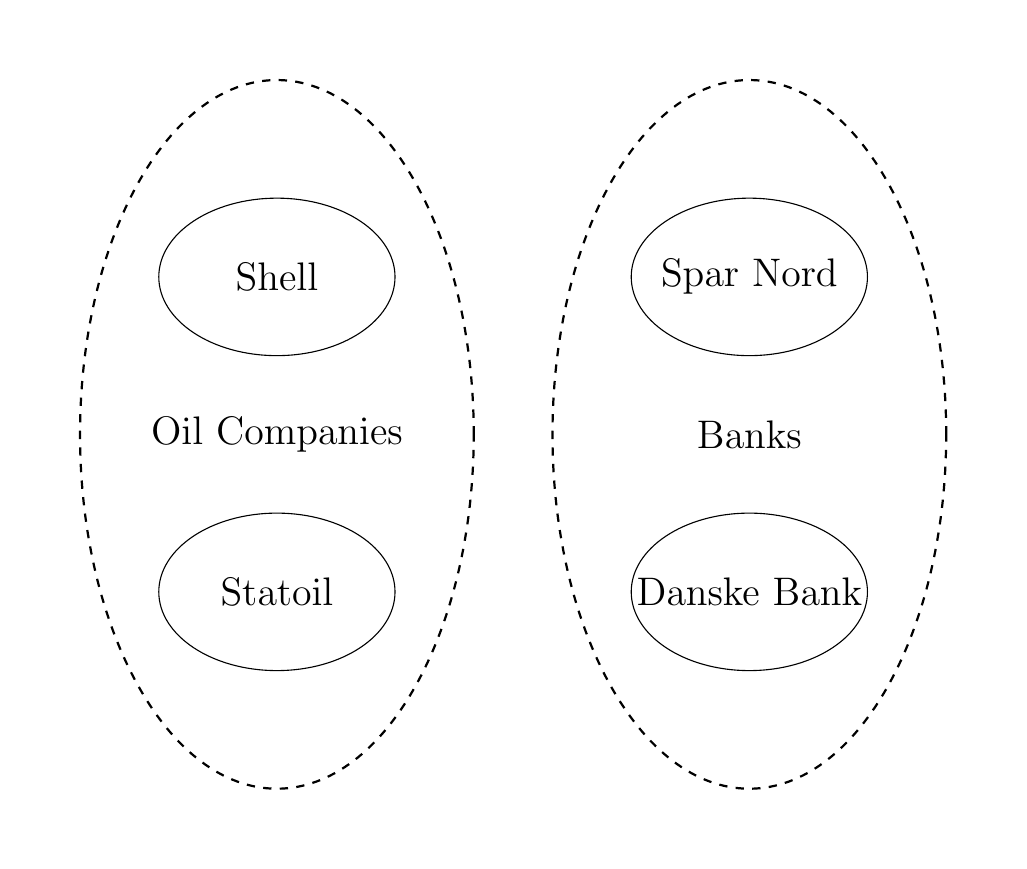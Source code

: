 \Large
\begin{tikzpicture}
\draw  (-2,1) node{Shell} ellipse (1.5 and 1);
\draw  (4,1) node{Spar Nord} ellipse (1.5 and 1);
\draw  (-2,-3) node{Statoil} ellipse (1.5 and 1);
\draw  (4,-3) node{Danske Bank} ellipse (1.5 and 1);
\draw[thick, dashed]  (-2,-1) node{Oil Companies} ellipse (2.5 and 4.5);
\draw[thick, dashed]  (4,-1) node{Banks} ellipse (2.5 and 4.5);
\node at (1,4) {};
\node at (-5,-1) {};
\node at (7,-1) {};
\node at (1,-6) {};
\end{tikzpicture}
